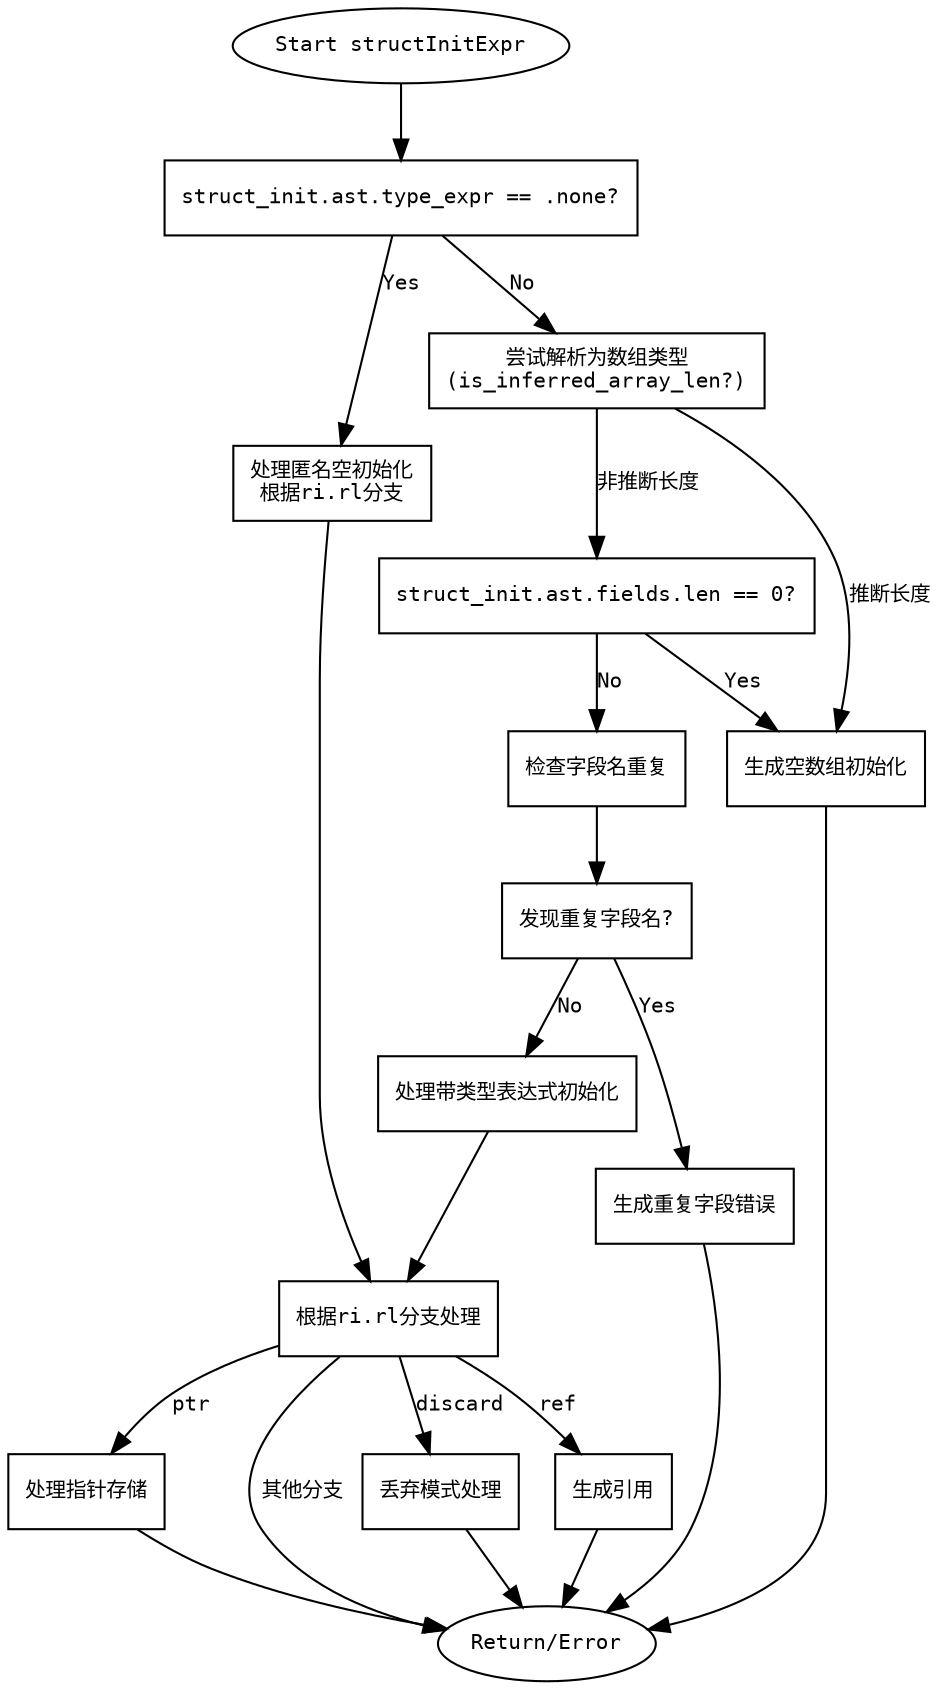 
digraph flowchart {
    node [shape=rectangle, fontname="Courier", fontsize=10];
    edge [fontname="Courier", fontsize=10];

    start [label="Start structInitExpr", shape=ellipse];
    check_type_expr_none [label="struct_init.ast.type_expr == .none?"];
    handle_anon_empty [label="处理匿名空初始化\n根据ri.rl分支"];
    check_array_type [label="尝试解析为数组类型\n(is_inferred_array_len?)"];
    handle_array_empty [label="生成空数组初始化"];
    check_fields_empty [label="struct_init.ast.fields.len == 0?"];
    check_duplicate_names [label="检查字段名重复"];
    any_duplicate [label="发现重复字段名?"];
    report_duplicates [label="生成重复字段错误"];
    handle_typed_init [label="处理带类型表达式初始化"];
    check_ri_rl [label="根据ri.rl分支处理"];
    handle_discard [label="丢弃模式处理"];
    handle_ref [label="生成引用"];
    handle_ptr [label="处理指针存储"];
    end [label="Return/Error", shape=ellipse];

    start -> check_type_expr_none;

    check_type_expr_none -> handle_anon_empty [label="Yes"];
    check_type_expr_none -> check_array_type [label="No"];

    handle_anon_empty -> check_ri_rl;

    check_array_type -> handle_array_empty [label="推断长度"];
    check_array_type -> check_fields_empty [label="非推断长度"];

    check_fields_empty -> handle_array_empty [label="Yes"];
    check_fields_empty -> check_duplicate_names [label="No"];

    check_duplicate_names -> any_duplicate;
    any_duplicate -> report_duplicates [label="Yes"];
    any_duplicate -> handle_typed_init [label="No"];

    handle_typed_init -> check_ri_rl;
    check_ri_rl -> handle_discard [label="discard"];
    check_ri_rl -> handle_ref [label="ref"];
    check_ri_rl -> handle_ptr [label="ptr"];
    check_ri_rl -> end [label="其他分支"];

    report_duplicates -> end;
    handle_array_empty -> end;
    handle_discard -> end;
    handle_ref -> end;
    handle_ptr -> end;
}

